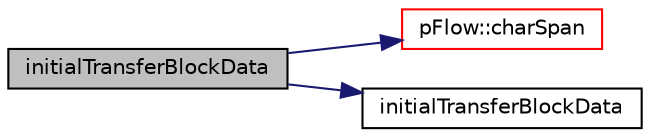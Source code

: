 digraph "initialTransferBlockData"
{
 // LATEX_PDF_SIZE
  edge [fontname="Helvetica",fontsize="10",labelfontname="Helvetica",labelfontsize="10"];
  node [fontname="Helvetica",fontsize="10",shape=record];
  rankdir="LR";
  Node1 [label="initialTransferBlockData",height=0.2,width=0.4,color="black", fillcolor="grey75", style="filled", fontcolor="black",tooltip=" "];
  Node1 -> Node2 [color="midnightblue",fontsize="10",style="solid",fontname="Helvetica"];
  Node2 [label="pFlow::charSpan",height=0.2,width=0.4,color="red", fillcolor="white", style="filled",URL="$namespacepFlow.html#a7e4d5909a08c3de9750f00fcb744fb0d",tooltip=" "];
  Node1 -> Node5 [color="midnightblue",fontsize="10",style="solid",fontname="Helvetica"];
  Node5 [label="initialTransferBlockData",height=0.2,width=0.4,color="black", fillcolor="white", style="filled",URL="$classpFlow_1_1simulationDomain.html#a2b730949a1e35304dd0634d022fab325",tooltip=" "];
}
